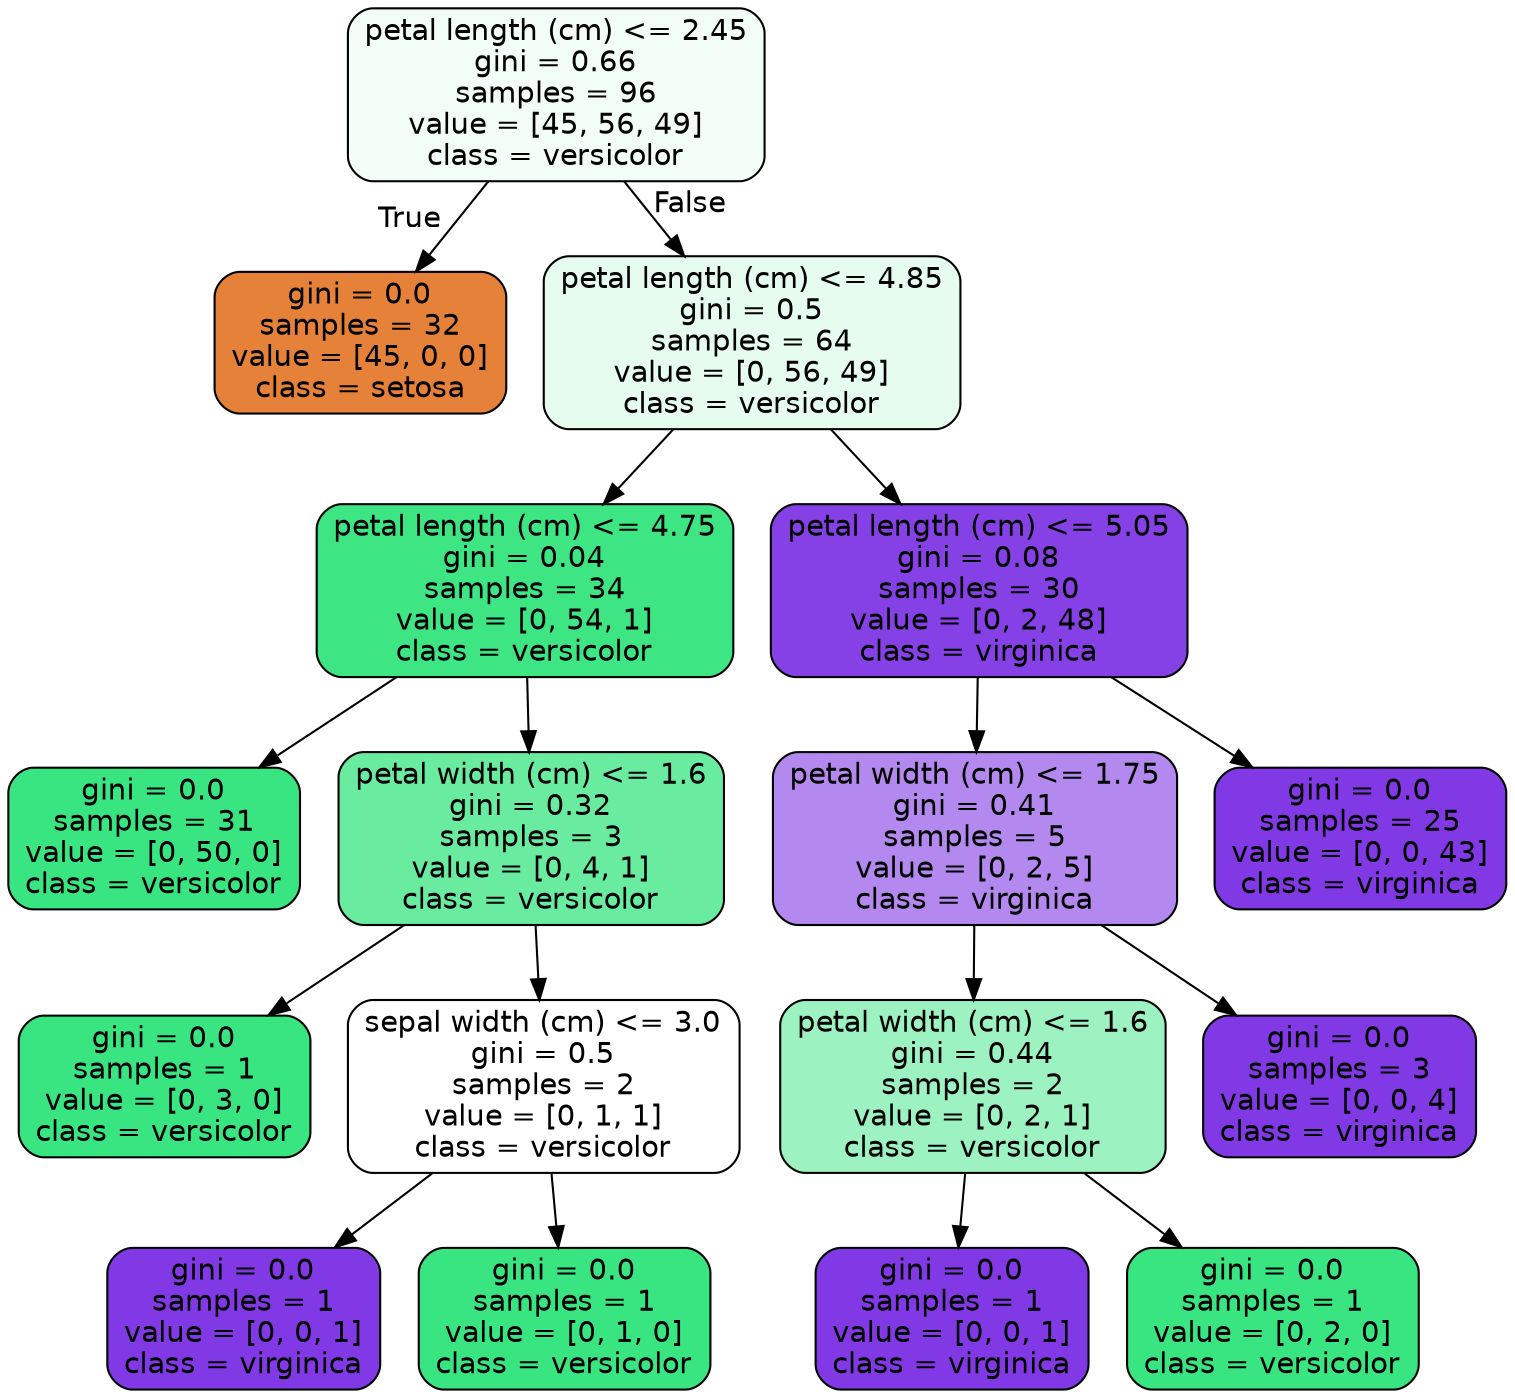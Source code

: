 digraph Tree {
node [shape=box, style="filled, rounded", color="black", fontname=helvetica] ;
edge [fontname=helvetica] ;
0 [label="petal length (cm) <= 2.45\ngini = 0.66\nsamples = 96\nvalue = [45, 56, 49]\nclass = versicolor", fillcolor="#f1fdf6"] ;
1 [label="gini = 0.0\nsamples = 32\nvalue = [45, 0, 0]\nclass = setosa", fillcolor="#e58139"] ;
0 -> 1 [labeldistance=2.5, labelangle=45, headlabel="True"] ;
2 [label="petal length (cm) <= 4.85\ngini = 0.5\nsamples = 64\nvalue = [0, 56, 49]\nclass = versicolor", fillcolor="#e6fcef"] ;
0 -> 2 [labeldistance=2.5, labelangle=-45, headlabel="False"] ;
3 [label="petal length (cm) <= 4.75\ngini = 0.04\nsamples = 34\nvalue = [0, 54, 1]\nclass = versicolor", fillcolor="#3de583"] ;
2 -> 3 ;
4 [label="gini = 0.0\nsamples = 31\nvalue = [0, 50, 0]\nclass = versicolor", fillcolor="#39e581"] ;
3 -> 4 ;
5 [label="petal width (cm) <= 1.6\ngini = 0.32\nsamples = 3\nvalue = [0, 4, 1]\nclass = versicolor", fillcolor="#6aeca0"] ;
3 -> 5 ;
6 [label="gini = 0.0\nsamples = 1\nvalue = [0, 3, 0]\nclass = versicolor", fillcolor="#39e581"] ;
5 -> 6 ;
7 [label="sepal width (cm) <= 3.0\ngini = 0.5\nsamples = 2\nvalue = [0, 1, 1]\nclass = versicolor", fillcolor="#ffffff"] ;
5 -> 7 ;
8 [label="gini = 0.0\nsamples = 1\nvalue = [0, 0, 1]\nclass = virginica", fillcolor="#8139e5"] ;
7 -> 8 ;
9 [label="gini = 0.0\nsamples = 1\nvalue = [0, 1, 0]\nclass = versicolor", fillcolor="#39e581"] ;
7 -> 9 ;
10 [label="petal length (cm) <= 5.05\ngini = 0.08\nsamples = 30\nvalue = [0, 2, 48]\nclass = virginica", fillcolor="#8641e6"] ;
2 -> 10 ;
11 [label="petal width (cm) <= 1.75\ngini = 0.41\nsamples = 5\nvalue = [0, 2, 5]\nclass = virginica", fillcolor="#b388ef"] ;
10 -> 11 ;
12 [label="petal width (cm) <= 1.6\ngini = 0.44\nsamples = 2\nvalue = [0, 2, 1]\nclass = versicolor", fillcolor="#9cf2c0"] ;
11 -> 12 ;
13 [label="gini = 0.0\nsamples = 1\nvalue = [0, 0, 1]\nclass = virginica", fillcolor="#8139e5"] ;
12 -> 13 ;
14 [label="gini = 0.0\nsamples = 1\nvalue = [0, 2, 0]\nclass = versicolor", fillcolor="#39e581"] ;
12 -> 14 ;
15 [label="gini = 0.0\nsamples = 3\nvalue = [0, 0, 4]\nclass = virginica", fillcolor="#8139e5"] ;
11 -> 15 ;
16 [label="gini = 0.0\nsamples = 25\nvalue = [0, 0, 43]\nclass = virginica", fillcolor="#8139e5"] ;
10 -> 16 ;
}